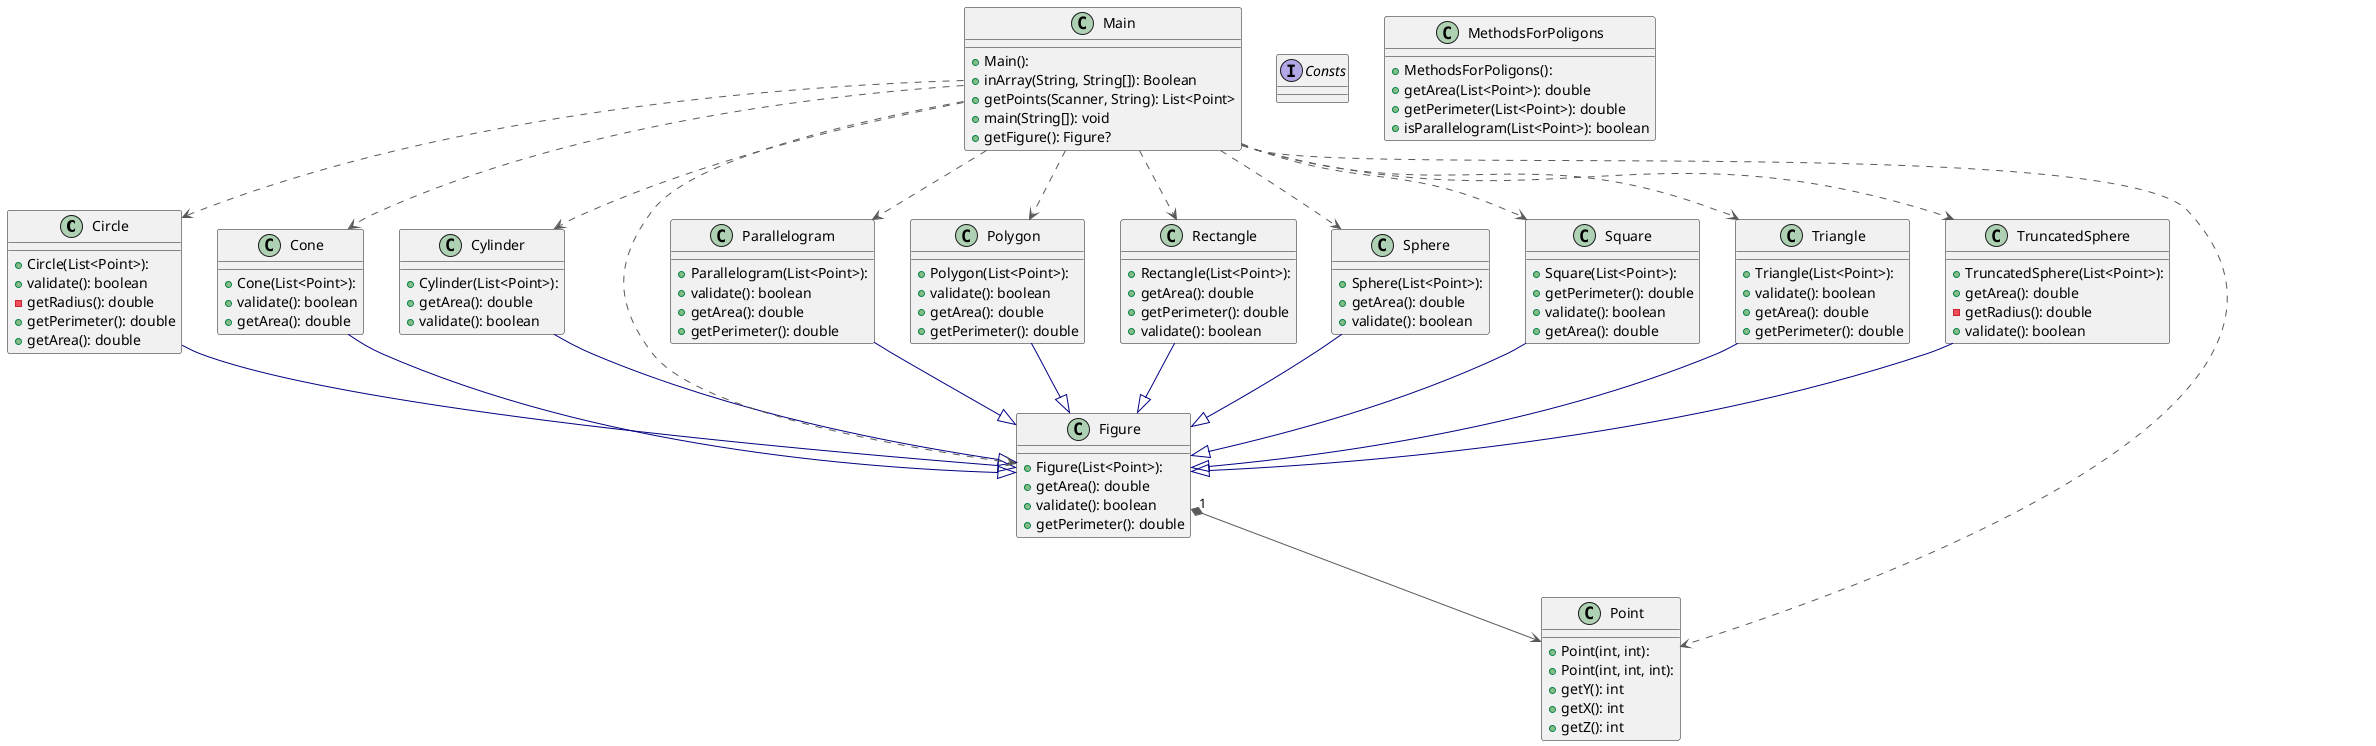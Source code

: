 @startuml



class Circle {
  + Circle(List<Point>): 
  + validate(): boolean
  - getRadius(): double
  + getPerimeter(): double
  + getArea(): double
}
class Cone {
  + Cone(List<Point>): 
  + validate(): boolean
  + getArea(): double
}
interface Consts
class Cylinder {
  + Cylinder(List<Point>): 
  + getArea(): double
  + validate(): boolean
}
class Figure {
  + Figure(List<Point>): 
  + getArea(): double
  + validate(): boolean
  + getPerimeter(): double
}
class Main {
  + Main(): 
  + inArray(String, String[]): Boolean
  + getPoints(Scanner, String): List<Point>
  + main(String[]): void
  + getFigure(): Figure?
}
class MethodsForPoligons {
  + MethodsForPoligons(): 
  + getArea(List<Point>): double
  + getPerimeter(List<Point>): double
  + isParallelogram(List<Point>): boolean
}
class Parallelogram {
  + Parallelogram(List<Point>): 
  + validate(): boolean
  + getArea(): double
  + getPerimeter(): double
}
class Point {
  + Point(int, int): 
  + Point(int, int, int): 
  + getY(): int
  + getX(): int
  + getZ(): int
}
class Polygon {
  + Polygon(List<Point>): 
  + validate(): boolean
  + getArea(): double
  + getPerimeter(): double
}
class Rectangle {
  + Rectangle(List<Point>): 
  + getArea(): double
  + getPerimeter(): double
  + validate(): boolean
}
class Sphere {
  + Sphere(List<Point>): 
  + getArea(): double
  + validate(): boolean
}
class Square {
  + Square(List<Point>): 
  + getPerimeter(): double
  + validate(): boolean
  + getArea(): double
}
class Triangle {
  + Triangle(List<Point>): 
  + validate(): boolean
  + getArea(): double
  + getPerimeter(): double
}
class TruncatedSphere {
  + TruncatedSphere(List<Point>): 
  + getArea(): double
  - getRadius(): double
  + validate(): boolean
}

Circle              -[#000082,plain]-^  Figure             
Cone                -[#000082,plain]-^  Figure             
Cylinder            -[#000082,plain]-^  Figure             
Figure             "1" *-[#595959,plain]->  Point
Main                -[#595959,dashed]->  Circle
Main                -[#595959,dashed]->  Cone
Main                -[#595959,dashed]->  Cylinder
Main                -[#595959,dashed]->  Figure
Main                -[#595959,dashed]->  Parallelogram
Main                -[#595959,dashed]->  Point
Main                -[#595959,dashed]->  Polygon
Main                -[#595959,dashed]->  Rectangle
Main                -[#595959,dashed]->  Sphere
Main                -[#595959,dashed]->  Square
Main                -[#595959,dashed]->  Triangle
Main                -[#595959,dashed]->  TruncatedSphere
Parallelogram       -[#000082,plain]-^  Figure             
Polygon             -[#000082,plain]-^  Figure             
Rectangle           -[#000082,plain]-^  Figure             
Sphere              -[#000082,plain]-^  Figure             
Square              -[#000082,plain]-^  Figure             
Triangle            -[#000082,plain]-^  Figure             
TruncatedSphere     -[#000082,plain]-^  Figure             
@enduml
